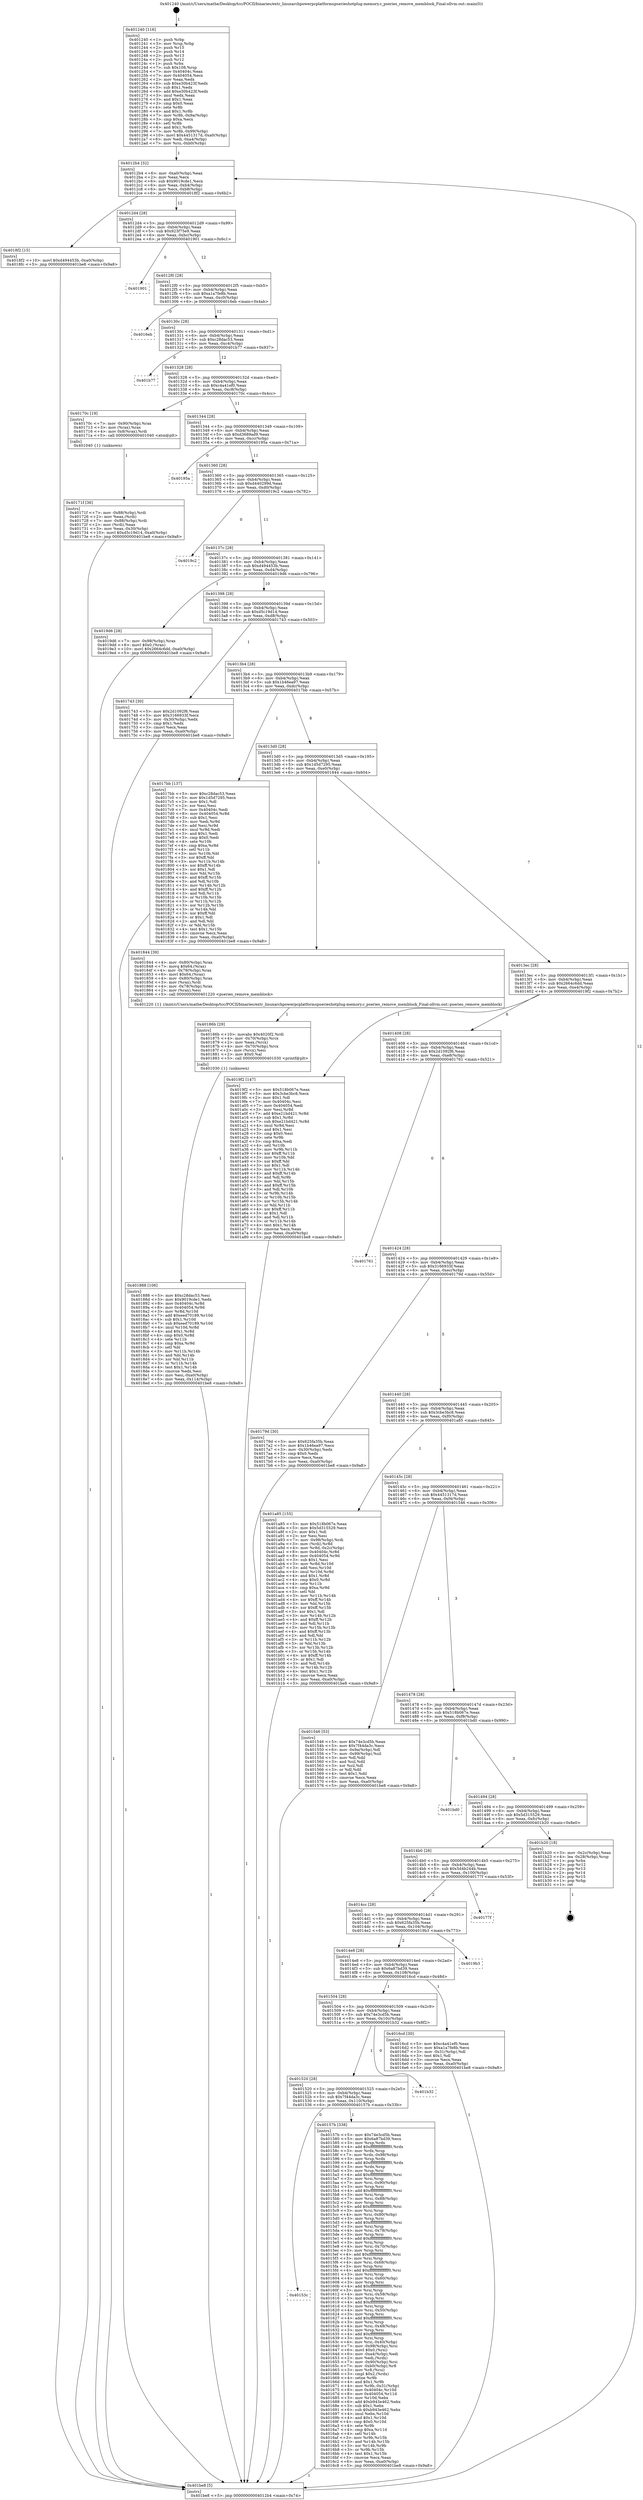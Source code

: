 digraph "0x401240" {
  label = "0x401240 (/mnt/c/Users/mathe/Desktop/tcc/POCII/binaries/extr_linuxarchpowerpcplatformspserieshotplug-memory.c_pseries_remove_memblock_Final-ollvm.out::main(0))"
  labelloc = "t"
  node[shape=record]

  Entry [label="",width=0.3,height=0.3,shape=circle,fillcolor=black,style=filled]
  "0x4012b4" [label="{
     0x4012b4 [32]\l
     | [instrs]\l
     &nbsp;&nbsp;0x4012b4 \<+6\>: mov -0xa0(%rbp),%eax\l
     &nbsp;&nbsp;0x4012ba \<+2\>: mov %eax,%ecx\l
     &nbsp;&nbsp;0x4012bc \<+6\>: sub $0x9019cde1,%ecx\l
     &nbsp;&nbsp;0x4012c2 \<+6\>: mov %eax,-0xb4(%rbp)\l
     &nbsp;&nbsp;0x4012c8 \<+6\>: mov %ecx,-0xb8(%rbp)\l
     &nbsp;&nbsp;0x4012ce \<+6\>: je 00000000004018f2 \<main+0x6b2\>\l
  }"]
  "0x4018f2" [label="{
     0x4018f2 [15]\l
     | [instrs]\l
     &nbsp;&nbsp;0x4018f2 \<+10\>: movl $0xd494453b,-0xa0(%rbp)\l
     &nbsp;&nbsp;0x4018fc \<+5\>: jmp 0000000000401be8 \<main+0x9a8\>\l
  }"]
  "0x4012d4" [label="{
     0x4012d4 [28]\l
     | [instrs]\l
     &nbsp;&nbsp;0x4012d4 \<+5\>: jmp 00000000004012d9 \<main+0x99\>\l
     &nbsp;&nbsp;0x4012d9 \<+6\>: mov -0xb4(%rbp),%eax\l
     &nbsp;&nbsp;0x4012df \<+5\>: sub $0x923f75e9,%eax\l
     &nbsp;&nbsp;0x4012e4 \<+6\>: mov %eax,-0xbc(%rbp)\l
     &nbsp;&nbsp;0x4012ea \<+6\>: je 0000000000401901 \<main+0x6c1\>\l
  }"]
  Exit [label="",width=0.3,height=0.3,shape=circle,fillcolor=black,style=filled,peripheries=2]
  "0x401901" [label="{
     0x401901\l
  }", style=dashed]
  "0x4012f0" [label="{
     0x4012f0 [28]\l
     | [instrs]\l
     &nbsp;&nbsp;0x4012f0 \<+5\>: jmp 00000000004012f5 \<main+0xb5\>\l
     &nbsp;&nbsp;0x4012f5 \<+6\>: mov -0xb4(%rbp),%eax\l
     &nbsp;&nbsp;0x4012fb \<+5\>: sub $0xa1a7fe8b,%eax\l
     &nbsp;&nbsp;0x401300 \<+6\>: mov %eax,-0xc0(%rbp)\l
     &nbsp;&nbsp;0x401306 \<+6\>: je 00000000004016eb \<main+0x4ab\>\l
  }"]
  "0x401888" [label="{
     0x401888 [106]\l
     | [instrs]\l
     &nbsp;&nbsp;0x401888 \<+5\>: mov $0xc28dac53,%esi\l
     &nbsp;&nbsp;0x40188d \<+5\>: mov $0x9019cde1,%edx\l
     &nbsp;&nbsp;0x401892 \<+8\>: mov 0x40404c,%r8d\l
     &nbsp;&nbsp;0x40189a \<+8\>: mov 0x404054,%r9d\l
     &nbsp;&nbsp;0x4018a2 \<+3\>: mov %r8d,%r10d\l
     &nbsp;&nbsp;0x4018a5 \<+7\>: add $0xeed70189,%r10d\l
     &nbsp;&nbsp;0x4018ac \<+4\>: sub $0x1,%r10d\l
     &nbsp;&nbsp;0x4018b0 \<+7\>: sub $0xeed70189,%r10d\l
     &nbsp;&nbsp;0x4018b7 \<+4\>: imul %r10d,%r8d\l
     &nbsp;&nbsp;0x4018bb \<+4\>: and $0x1,%r8d\l
     &nbsp;&nbsp;0x4018bf \<+4\>: cmp $0x0,%r8d\l
     &nbsp;&nbsp;0x4018c3 \<+4\>: sete %r11b\l
     &nbsp;&nbsp;0x4018c7 \<+4\>: cmp $0xa,%r9d\l
     &nbsp;&nbsp;0x4018cb \<+3\>: setl %bl\l
     &nbsp;&nbsp;0x4018ce \<+3\>: mov %r11b,%r14b\l
     &nbsp;&nbsp;0x4018d1 \<+3\>: and %bl,%r14b\l
     &nbsp;&nbsp;0x4018d4 \<+3\>: xor %bl,%r11b\l
     &nbsp;&nbsp;0x4018d7 \<+3\>: or %r11b,%r14b\l
     &nbsp;&nbsp;0x4018da \<+4\>: test $0x1,%r14b\l
     &nbsp;&nbsp;0x4018de \<+3\>: cmovne %edx,%esi\l
     &nbsp;&nbsp;0x4018e1 \<+6\>: mov %esi,-0xa0(%rbp)\l
     &nbsp;&nbsp;0x4018e7 \<+6\>: mov %eax,-0x114(%rbp)\l
     &nbsp;&nbsp;0x4018ed \<+5\>: jmp 0000000000401be8 \<main+0x9a8\>\l
  }"]
  "0x4016eb" [label="{
     0x4016eb\l
  }", style=dashed]
  "0x40130c" [label="{
     0x40130c [28]\l
     | [instrs]\l
     &nbsp;&nbsp;0x40130c \<+5\>: jmp 0000000000401311 \<main+0xd1\>\l
     &nbsp;&nbsp;0x401311 \<+6\>: mov -0xb4(%rbp),%eax\l
     &nbsp;&nbsp;0x401317 \<+5\>: sub $0xc28dac53,%eax\l
     &nbsp;&nbsp;0x40131c \<+6\>: mov %eax,-0xc4(%rbp)\l
     &nbsp;&nbsp;0x401322 \<+6\>: je 0000000000401b77 \<main+0x937\>\l
  }"]
  "0x40186b" [label="{
     0x40186b [29]\l
     | [instrs]\l
     &nbsp;&nbsp;0x40186b \<+10\>: movabs $0x4020f2,%rdi\l
     &nbsp;&nbsp;0x401875 \<+4\>: mov -0x70(%rbp),%rcx\l
     &nbsp;&nbsp;0x401879 \<+2\>: mov %eax,(%rcx)\l
     &nbsp;&nbsp;0x40187b \<+4\>: mov -0x70(%rbp),%rcx\l
     &nbsp;&nbsp;0x40187f \<+2\>: mov (%rcx),%esi\l
     &nbsp;&nbsp;0x401881 \<+2\>: mov $0x0,%al\l
     &nbsp;&nbsp;0x401883 \<+5\>: call 0000000000401030 \<printf@plt\>\l
     | [calls]\l
     &nbsp;&nbsp;0x401030 \{1\} (unknown)\l
  }"]
  "0x401b77" [label="{
     0x401b77\l
  }", style=dashed]
  "0x401328" [label="{
     0x401328 [28]\l
     | [instrs]\l
     &nbsp;&nbsp;0x401328 \<+5\>: jmp 000000000040132d \<main+0xed\>\l
     &nbsp;&nbsp;0x40132d \<+6\>: mov -0xb4(%rbp),%eax\l
     &nbsp;&nbsp;0x401333 \<+5\>: sub $0xc4a41ef0,%eax\l
     &nbsp;&nbsp;0x401338 \<+6\>: mov %eax,-0xc8(%rbp)\l
     &nbsp;&nbsp;0x40133e \<+6\>: je 000000000040170c \<main+0x4cc\>\l
  }"]
  "0x40171f" [label="{
     0x40171f [36]\l
     | [instrs]\l
     &nbsp;&nbsp;0x40171f \<+7\>: mov -0x88(%rbp),%rdi\l
     &nbsp;&nbsp;0x401726 \<+2\>: mov %eax,(%rdi)\l
     &nbsp;&nbsp;0x401728 \<+7\>: mov -0x88(%rbp),%rdi\l
     &nbsp;&nbsp;0x40172f \<+2\>: mov (%rdi),%eax\l
     &nbsp;&nbsp;0x401731 \<+3\>: mov %eax,-0x30(%rbp)\l
     &nbsp;&nbsp;0x401734 \<+10\>: movl $0xd5c19d14,-0xa0(%rbp)\l
     &nbsp;&nbsp;0x40173e \<+5\>: jmp 0000000000401be8 \<main+0x9a8\>\l
  }"]
  "0x40170c" [label="{
     0x40170c [19]\l
     | [instrs]\l
     &nbsp;&nbsp;0x40170c \<+7\>: mov -0x90(%rbp),%rax\l
     &nbsp;&nbsp;0x401713 \<+3\>: mov (%rax),%rax\l
     &nbsp;&nbsp;0x401716 \<+4\>: mov 0x8(%rax),%rdi\l
     &nbsp;&nbsp;0x40171a \<+5\>: call 0000000000401040 \<atoi@plt\>\l
     | [calls]\l
     &nbsp;&nbsp;0x401040 \{1\} (unknown)\l
  }"]
  "0x401344" [label="{
     0x401344 [28]\l
     | [instrs]\l
     &nbsp;&nbsp;0x401344 \<+5\>: jmp 0000000000401349 \<main+0x109\>\l
     &nbsp;&nbsp;0x401349 \<+6\>: mov -0xb4(%rbp),%eax\l
     &nbsp;&nbsp;0x40134f \<+5\>: sub $0xd3689ad9,%eax\l
     &nbsp;&nbsp;0x401354 \<+6\>: mov %eax,-0xcc(%rbp)\l
     &nbsp;&nbsp;0x40135a \<+6\>: je 000000000040195a \<main+0x71a\>\l
  }"]
  "0x40153c" [label="{
     0x40153c\l
  }", style=dashed]
  "0x40195a" [label="{
     0x40195a\l
  }", style=dashed]
  "0x401360" [label="{
     0x401360 [28]\l
     | [instrs]\l
     &nbsp;&nbsp;0x401360 \<+5\>: jmp 0000000000401365 \<main+0x125\>\l
     &nbsp;&nbsp;0x401365 \<+6\>: mov -0xb4(%rbp),%eax\l
     &nbsp;&nbsp;0x40136b \<+5\>: sub $0xd440299d,%eax\l
     &nbsp;&nbsp;0x401370 \<+6\>: mov %eax,-0xd0(%rbp)\l
     &nbsp;&nbsp;0x401376 \<+6\>: je 00000000004019c2 \<main+0x782\>\l
  }"]
  "0x40157b" [label="{
     0x40157b [338]\l
     | [instrs]\l
     &nbsp;&nbsp;0x40157b \<+5\>: mov $0x74e3cd5b,%eax\l
     &nbsp;&nbsp;0x401580 \<+5\>: mov $0x6a87bd39,%ecx\l
     &nbsp;&nbsp;0x401585 \<+3\>: mov %rsp,%rdx\l
     &nbsp;&nbsp;0x401588 \<+4\>: add $0xfffffffffffffff0,%rdx\l
     &nbsp;&nbsp;0x40158c \<+3\>: mov %rdx,%rsp\l
     &nbsp;&nbsp;0x40158f \<+7\>: mov %rdx,-0x98(%rbp)\l
     &nbsp;&nbsp;0x401596 \<+3\>: mov %rsp,%rdx\l
     &nbsp;&nbsp;0x401599 \<+4\>: add $0xfffffffffffffff0,%rdx\l
     &nbsp;&nbsp;0x40159d \<+3\>: mov %rdx,%rsp\l
     &nbsp;&nbsp;0x4015a0 \<+3\>: mov %rsp,%rsi\l
     &nbsp;&nbsp;0x4015a3 \<+4\>: add $0xfffffffffffffff0,%rsi\l
     &nbsp;&nbsp;0x4015a7 \<+3\>: mov %rsi,%rsp\l
     &nbsp;&nbsp;0x4015aa \<+7\>: mov %rsi,-0x90(%rbp)\l
     &nbsp;&nbsp;0x4015b1 \<+3\>: mov %rsp,%rsi\l
     &nbsp;&nbsp;0x4015b4 \<+4\>: add $0xfffffffffffffff0,%rsi\l
     &nbsp;&nbsp;0x4015b8 \<+3\>: mov %rsi,%rsp\l
     &nbsp;&nbsp;0x4015bb \<+7\>: mov %rsi,-0x88(%rbp)\l
     &nbsp;&nbsp;0x4015c2 \<+3\>: mov %rsp,%rsi\l
     &nbsp;&nbsp;0x4015c5 \<+4\>: add $0xfffffffffffffff0,%rsi\l
     &nbsp;&nbsp;0x4015c9 \<+3\>: mov %rsi,%rsp\l
     &nbsp;&nbsp;0x4015cc \<+4\>: mov %rsi,-0x80(%rbp)\l
     &nbsp;&nbsp;0x4015d0 \<+3\>: mov %rsp,%rsi\l
     &nbsp;&nbsp;0x4015d3 \<+4\>: add $0xfffffffffffffff0,%rsi\l
     &nbsp;&nbsp;0x4015d7 \<+3\>: mov %rsi,%rsp\l
     &nbsp;&nbsp;0x4015da \<+4\>: mov %rsi,-0x78(%rbp)\l
     &nbsp;&nbsp;0x4015de \<+3\>: mov %rsp,%rsi\l
     &nbsp;&nbsp;0x4015e1 \<+4\>: add $0xfffffffffffffff0,%rsi\l
     &nbsp;&nbsp;0x4015e5 \<+3\>: mov %rsi,%rsp\l
     &nbsp;&nbsp;0x4015e8 \<+4\>: mov %rsi,-0x70(%rbp)\l
     &nbsp;&nbsp;0x4015ec \<+3\>: mov %rsp,%rsi\l
     &nbsp;&nbsp;0x4015ef \<+4\>: add $0xfffffffffffffff0,%rsi\l
     &nbsp;&nbsp;0x4015f3 \<+3\>: mov %rsi,%rsp\l
     &nbsp;&nbsp;0x4015f6 \<+4\>: mov %rsi,-0x68(%rbp)\l
     &nbsp;&nbsp;0x4015fa \<+3\>: mov %rsp,%rsi\l
     &nbsp;&nbsp;0x4015fd \<+4\>: add $0xfffffffffffffff0,%rsi\l
     &nbsp;&nbsp;0x401601 \<+3\>: mov %rsi,%rsp\l
     &nbsp;&nbsp;0x401604 \<+4\>: mov %rsi,-0x60(%rbp)\l
     &nbsp;&nbsp;0x401608 \<+3\>: mov %rsp,%rsi\l
     &nbsp;&nbsp;0x40160b \<+4\>: add $0xfffffffffffffff0,%rsi\l
     &nbsp;&nbsp;0x40160f \<+3\>: mov %rsi,%rsp\l
     &nbsp;&nbsp;0x401612 \<+4\>: mov %rsi,-0x58(%rbp)\l
     &nbsp;&nbsp;0x401616 \<+3\>: mov %rsp,%rsi\l
     &nbsp;&nbsp;0x401619 \<+4\>: add $0xfffffffffffffff0,%rsi\l
     &nbsp;&nbsp;0x40161d \<+3\>: mov %rsi,%rsp\l
     &nbsp;&nbsp;0x401620 \<+4\>: mov %rsi,-0x50(%rbp)\l
     &nbsp;&nbsp;0x401624 \<+3\>: mov %rsp,%rsi\l
     &nbsp;&nbsp;0x401627 \<+4\>: add $0xfffffffffffffff0,%rsi\l
     &nbsp;&nbsp;0x40162b \<+3\>: mov %rsi,%rsp\l
     &nbsp;&nbsp;0x40162e \<+4\>: mov %rsi,-0x48(%rbp)\l
     &nbsp;&nbsp;0x401632 \<+3\>: mov %rsp,%rsi\l
     &nbsp;&nbsp;0x401635 \<+4\>: add $0xfffffffffffffff0,%rsi\l
     &nbsp;&nbsp;0x401639 \<+3\>: mov %rsi,%rsp\l
     &nbsp;&nbsp;0x40163c \<+4\>: mov %rsi,-0x40(%rbp)\l
     &nbsp;&nbsp;0x401640 \<+7\>: mov -0x98(%rbp),%rsi\l
     &nbsp;&nbsp;0x401647 \<+6\>: movl $0x0,(%rsi)\l
     &nbsp;&nbsp;0x40164d \<+6\>: mov -0xa4(%rbp),%edi\l
     &nbsp;&nbsp;0x401653 \<+2\>: mov %edi,(%rdx)\l
     &nbsp;&nbsp;0x401655 \<+7\>: mov -0x90(%rbp),%rsi\l
     &nbsp;&nbsp;0x40165c \<+7\>: mov -0xb0(%rbp),%r8\l
     &nbsp;&nbsp;0x401663 \<+3\>: mov %r8,(%rsi)\l
     &nbsp;&nbsp;0x401666 \<+3\>: cmpl $0x2,(%rdx)\l
     &nbsp;&nbsp;0x401669 \<+4\>: setne %r9b\l
     &nbsp;&nbsp;0x40166d \<+4\>: and $0x1,%r9b\l
     &nbsp;&nbsp;0x401671 \<+4\>: mov %r9b,-0x31(%rbp)\l
     &nbsp;&nbsp;0x401675 \<+8\>: mov 0x40404c,%r10d\l
     &nbsp;&nbsp;0x40167d \<+8\>: mov 0x404054,%r11d\l
     &nbsp;&nbsp;0x401685 \<+3\>: mov %r10d,%ebx\l
     &nbsp;&nbsp;0x401688 \<+6\>: add $0xb943e462,%ebx\l
     &nbsp;&nbsp;0x40168e \<+3\>: sub $0x1,%ebx\l
     &nbsp;&nbsp;0x401691 \<+6\>: sub $0xb943e462,%ebx\l
     &nbsp;&nbsp;0x401697 \<+4\>: imul %ebx,%r10d\l
     &nbsp;&nbsp;0x40169b \<+4\>: and $0x1,%r10d\l
     &nbsp;&nbsp;0x40169f \<+4\>: cmp $0x0,%r10d\l
     &nbsp;&nbsp;0x4016a3 \<+4\>: sete %r9b\l
     &nbsp;&nbsp;0x4016a7 \<+4\>: cmp $0xa,%r11d\l
     &nbsp;&nbsp;0x4016ab \<+4\>: setl %r14b\l
     &nbsp;&nbsp;0x4016af \<+3\>: mov %r9b,%r15b\l
     &nbsp;&nbsp;0x4016b2 \<+3\>: and %r14b,%r15b\l
     &nbsp;&nbsp;0x4016b5 \<+3\>: xor %r14b,%r9b\l
     &nbsp;&nbsp;0x4016b8 \<+3\>: or %r9b,%r15b\l
     &nbsp;&nbsp;0x4016bb \<+4\>: test $0x1,%r15b\l
     &nbsp;&nbsp;0x4016bf \<+3\>: cmovne %ecx,%eax\l
     &nbsp;&nbsp;0x4016c2 \<+6\>: mov %eax,-0xa0(%rbp)\l
     &nbsp;&nbsp;0x4016c8 \<+5\>: jmp 0000000000401be8 \<main+0x9a8\>\l
  }"]
  "0x4019c2" [label="{
     0x4019c2\l
  }", style=dashed]
  "0x40137c" [label="{
     0x40137c [28]\l
     | [instrs]\l
     &nbsp;&nbsp;0x40137c \<+5\>: jmp 0000000000401381 \<main+0x141\>\l
     &nbsp;&nbsp;0x401381 \<+6\>: mov -0xb4(%rbp),%eax\l
     &nbsp;&nbsp;0x401387 \<+5\>: sub $0xd494453b,%eax\l
     &nbsp;&nbsp;0x40138c \<+6\>: mov %eax,-0xd4(%rbp)\l
     &nbsp;&nbsp;0x401392 \<+6\>: je 00000000004019d6 \<main+0x796\>\l
  }"]
  "0x401520" [label="{
     0x401520 [28]\l
     | [instrs]\l
     &nbsp;&nbsp;0x401520 \<+5\>: jmp 0000000000401525 \<main+0x2e5\>\l
     &nbsp;&nbsp;0x401525 \<+6\>: mov -0xb4(%rbp),%eax\l
     &nbsp;&nbsp;0x40152b \<+5\>: sub $0x7f44da3c,%eax\l
     &nbsp;&nbsp;0x401530 \<+6\>: mov %eax,-0x110(%rbp)\l
     &nbsp;&nbsp;0x401536 \<+6\>: je 000000000040157b \<main+0x33b\>\l
  }"]
  "0x4019d6" [label="{
     0x4019d6 [28]\l
     | [instrs]\l
     &nbsp;&nbsp;0x4019d6 \<+7\>: mov -0x98(%rbp),%rax\l
     &nbsp;&nbsp;0x4019dd \<+6\>: movl $0x0,(%rax)\l
     &nbsp;&nbsp;0x4019e3 \<+10\>: movl $0x2664c6dd,-0xa0(%rbp)\l
     &nbsp;&nbsp;0x4019ed \<+5\>: jmp 0000000000401be8 \<main+0x9a8\>\l
  }"]
  "0x401398" [label="{
     0x401398 [28]\l
     | [instrs]\l
     &nbsp;&nbsp;0x401398 \<+5\>: jmp 000000000040139d \<main+0x15d\>\l
     &nbsp;&nbsp;0x40139d \<+6\>: mov -0xb4(%rbp),%eax\l
     &nbsp;&nbsp;0x4013a3 \<+5\>: sub $0xd5c19d14,%eax\l
     &nbsp;&nbsp;0x4013a8 \<+6\>: mov %eax,-0xd8(%rbp)\l
     &nbsp;&nbsp;0x4013ae \<+6\>: je 0000000000401743 \<main+0x503\>\l
  }"]
  "0x401b32" [label="{
     0x401b32\l
  }", style=dashed]
  "0x401743" [label="{
     0x401743 [30]\l
     | [instrs]\l
     &nbsp;&nbsp;0x401743 \<+5\>: mov $0x2d1092f6,%eax\l
     &nbsp;&nbsp;0x401748 \<+5\>: mov $0x3166933f,%ecx\l
     &nbsp;&nbsp;0x40174d \<+3\>: mov -0x30(%rbp),%edx\l
     &nbsp;&nbsp;0x401750 \<+3\>: cmp $0x1,%edx\l
     &nbsp;&nbsp;0x401753 \<+3\>: cmovl %ecx,%eax\l
     &nbsp;&nbsp;0x401756 \<+6\>: mov %eax,-0xa0(%rbp)\l
     &nbsp;&nbsp;0x40175c \<+5\>: jmp 0000000000401be8 \<main+0x9a8\>\l
  }"]
  "0x4013b4" [label="{
     0x4013b4 [28]\l
     | [instrs]\l
     &nbsp;&nbsp;0x4013b4 \<+5\>: jmp 00000000004013b9 \<main+0x179\>\l
     &nbsp;&nbsp;0x4013b9 \<+6\>: mov -0xb4(%rbp),%eax\l
     &nbsp;&nbsp;0x4013bf \<+5\>: sub $0x1b46ea97,%eax\l
     &nbsp;&nbsp;0x4013c4 \<+6\>: mov %eax,-0xdc(%rbp)\l
     &nbsp;&nbsp;0x4013ca \<+6\>: je 00000000004017bb \<main+0x57b\>\l
  }"]
  "0x401504" [label="{
     0x401504 [28]\l
     | [instrs]\l
     &nbsp;&nbsp;0x401504 \<+5\>: jmp 0000000000401509 \<main+0x2c9\>\l
     &nbsp;&nbsp;0x401509 \<+6\>: mov -0xb4(%rbp),%eax\l
     &nbsp;&nbsp;0x40150f \<+5\>: sub $0x74e3cd5b,%eax\l
     &nbsp;&nbsp;0x401514 \<+6\>: mov %eax,-0x10c(%rbp)\l
     &nbsp;&nbsp;0x40151a \<+6\>: je 0000000000401b32 \<main+0x8f2\>\l
  }"]
  "0x4017bb" [label="{
     0x4017bb [137]\l
     | [instrs]\l
     &nbsp;&nbsp;0x4017bb \<+5\>: mov $0xc28dac53,%eax\l
     &nbsp;&nbsp;0x4017c0 \<+5\>: mov $0x1d5d7295,%ecx\l
     &nbsp;&nbsp;0x4017c5 \<+2\>: mov $0x1,%dl\l
     &nbsp;&nbsp;0x4017c7 \<+2\>: xor %esi,%esi\l
     &nbsp;&nbsp;0x4017c9 \<+7\>: mov 0x40404c,%edi\l
     &nbsp;&nbsp;0x4017d0 \<+8\>: mov 0x404054,%r8d\l
     &nbsp;&nbsp;0x4017d8 \<+3\>: sub $0x1,%esi\l
     &nbsp;&nbsp;0x4017db \<+3\>: mov %edi,%r9d\l
     &nbsp;&nbsp;0x4017de \<+3\>: add %esi,%r9d\l
     &nbsp;&nbsp;0x4017e1 \<+4\>: imul %r9d,%edi\l
     &nbsp;&nbsp;0x4017e5 \<+3\>: and $0x1,%edi\l
     &nbsp;&nbsp;0x4017e8 \<+3\>: cmp $0x0,%edi\l
     &nbsp;&nbsp;0x4017eb \<+4\>: sete %r10b\l
     &nbsp;&nbsp;0x4017ef \<+4\>: cmp $0xa,%r8d\l
     &nbsp;&nbsp;0x4017f3 \<+4\>: setl %r11b\l
     &nbsp;&nbsp;0x4017f7 \<+3\>: mov %r10b,%bl\l
     &nbsp;&nbsp;0x4017fa \<+3\>: xor $0xff,%bl\l
     &nbsp;&nbsp;0x4017fd \<+3\>: mov %r11b,%r14b\l
     &nbsp;&nbsp;0x401800 \<+4\>: xor $0xff,%r14b\l
     &nbsp;&nbsp;0x401804 \<+3\>: xor $0x1,%dl\l
     &nbsp;&nbsp;0x401807 \<+3\>: mov %bl,%r15b\l
     &nbsp;&nbsp;0x40180a \<+4\>: and $0xff,%r15b\l
     &nbsp;&nbsp;0x40180e \<+3\>: and %dl,%r10b\l
     &nbsp;&nbsp;0x401811 \<+3\>: mov %r14b,%r12b\l
     &nbsp;&nbsp;0x401814 \<+4\>: and $0xff,%r12b\l
     &nbsp;&nbsp;0x401818 \<+3\>: and %dl,%r11b\l
     &nbsp;&nbsp;0x40181b \<+3\>: or %r10b,%r15b\l
     &nbsp;&nbsp;0x40181e \<+3\>: or %r11b,%r12b\l
     &nbsp;&nbsp;0x401821 \<+3\>: xor %r12b,%r15b\l
     &nbsp;&nbsp;0x401824 \<+3\>: or %r14b,%bl\l
     &nbsp;&nbsp;0x401827 \<+3\>: xor $0xff,%bl\l
     &nbsp;&nbsp;0x40182a \<+3\>: or $0x1,%dl\l
     &nbsp;&nbsp;0x40182d \<+2\>: and %dl,%bl\l
     &nbsp;&nbsp;0x40182f \<+3\>: or %bl,%r15b\l
     &nbsp;&nbsp;0x401832 \<+4\>: test $0x1,%r15b\l
     &nbsp;&nbsp;0x401836 \<+3\>: cmovne %ecx,%eax\l
     &nbsp;&nbsp;0x401839 \<+6\>: mov %eax,-0xa0(%rbp)\l
     &nbsp;&nbsp;0x40183f \<+5\>: jmp 0000000000401be8 \<main+0x9a8\>\l
  }"]
  "0x4013d0" [label="{
     0x4013d0 [28]\l
     | [instrs]\l
     &nbsp;&nbsp;0x4013d0 \<+5\>: jmp 00000000004013d5 \<main+0x195\>\l
     &nbsp;&nbsp;0x4013d5 \<+6\>: mov -0xb4(%rbp),%eax\l
     &nbsp;&nbsp;0x4013db \<+5\>: sub $0x1d5d7295,%eax\l
     &nbsp;&nbsp;0x4013e0 \<+6\>: mov %eax,-0xe0(%rbp)\l
     &nbsp;&nbsp;0x4013e6 \<+6\>: je 0000000000401844 \<main+0x604\>\l
  }"]
  "0x4016cd" [label="{
     0x4016cd [30]\l
     | [instrs]\l
     &nbsp;&nbsp;0x4016cd \<+5\>: mov $0xc4a41ef0,%eax\l
     &nbsp;&nbsp;0x4016d2 \<+5\>: mov $0xa1a7fe8b,%ecx\l
     &nbsp;&nbsp;0x4016d7 \<+3\>: mov -0x31(%rbp),%dl\l
     &nbsp;&nbsp;0x4016da \<+3\>: test $0x1,%dl\l
     &nbsp;&nbsp;0x4016dd \<+3\>: cmovne %ecx,%eax\l
     &nbsp;&nbsp;0x4016e0 \<+6\>: mov %eax,-0xa0(%rbp)\l
     &nbsp;&nbsp;0x4016e6 \<+5\>: jmp 0000000000401be8 \<main+0x9a8\>\l
  }"]
  "0x401844" [label="{
     0x401844 [39]\l
     | [instrs]\l
     &nbsp;&nbsp;0x401844 \<+4\>: mov -0x80(%rbp),%rax\l
     &nbsp;&nbsp;0x401848 \<+7\>: movq $0x64,(%rax)\l
     &nbsp;&nbsp;0x40184f \<+4\>: mov -0x78(%rbp),%rax\l
     &nbsp;&nbsp;0x401853 \<+6\>: movl $0x64,(%rax)\l
     &nbsp;&nbsp;0x401859 \<+4\>: mov -0x80(%rbp),%rax\l
     &nbsp;&nbsp;0x40185d \<+3\>: mov (%rax),%rdi\l
     &nbsp;&nbsp;0x401860 \<+4\>: mov -0x78(%rbp),%rax\l
     &nbsp;&nbsp;0x401864 \<+2\>: mov (%rax),%esi\l
     &nbsp;&nbsp;0x401866 \<+5\>: call 0000000000401220 \<pseries_remove_memblock\>\l
     | [calls]\l
     &nbsp;&nbsp;0x401220 \{1\} (/mnt/c/Users/mathe/Desktop/tcc/POCII/binaries/extr_linuxarchpowerpcplatformspserieshotplug-memory.c_pseries_remove_memblock_Final-ollvm.out::pseries_remove_memblock)\l
  }"]
  "0x4013ec" [label="{
     0x4013ec [28]\l
     | [instrs]\l
     &nbsp;&nbsp;0x4013ec \<+5\>: jmp 00000000004013f1 \<main+0x1b1\>\l
     &nbsp;&nbsp;0x4013f1 \<+6\>: mov -0xb4(%rbp),%eax\l
     &nbsp;&nbsp;0x4013f7 \<+5\>: sub $0x2664c6dd,%eax\l
     &nbsp;&nbsp;0x4013fc \<+6\>: mov %eax,-0xe4(%rbp)\l
     &nbsp;&nbsp;0x401402 \<+6\>: je 00000000004019f2 \<main+0x7b2\>\l
  }"]
  "0x4014e8" [label="{
     0x4014e8 [28]\l
     | [instrs]\l
     &nbsp;&nbsp;0x4014e8 \<+5\>: jmp 00000000004014ed \<main+0x2ad\>\l
     &nbsp;&nbsp;0x4014ed \<+6\>: mov -0xb4(%rbp),%eax\l
     &nbsp;&nbsp;0x4014f3 \<+5\>: sub $0x6a87bd39,%eax\l
     &nbsp;&nbsp;0x4014f8 \<+6\>: mov %eax,-0x108(%rbp)\l
     &nbsp;&nbsp;0x4014fe \<+6\>: je 00000000004016cd \<main+0x48d\>\l
  }"]
  "0x4019f2" [label="{
     0x4019f2 [147]\l
     | [instrs]\l
     &nbsp;&nbsp;0x4019f2 \<+5\>: mov $0x518b067e,%eax\l
     &nbsp;&nbsp;0x4019f7 \<+5\>: mov $0x3cbe3bc8,%ecx\l
     &nbsp;&nbsp;0x4019fc \<+2\>: mov $0x1,%dl\l
     &nbsp;&nbsp;0x4019fe \<+7\>: mov 0x40404c,%esi\l
     &nbsp;&nbsp;0x401a05 \<+7\>: mov 0x404054,%edi\l
     &nbsp;&nbsp;0x401a0c \<+3\>: mov %esi,%r8d\l
     &nbsp;&nbsp;0x401a0f \<+7\>: add $0xe21bd421,%r8d\l
     &nbsp;&nbsp;0x401a16 \<+4\>: sub $0x1,%r8d\l
     &nbsp;&nbsp;0x401a1a \<+7\>: sub $0xe21bd421,%r8d\l
     &nbsp;&nbsp;0x401a21 \<+4\>: imul %r8d,%esi\l
     &nbsp;&nbsp;0x401a25 \<+3\>: and $0x1,%esi\l
     &nbsp;&nbsp;0x401a28 \<+3\>: cmp $0x0,%esi\l
     &nbsp;&nbsp;0x401a2b \<+4\>: sete %r9b\l
     &nbsp;&nbsp;0x401a2f \<+3\>: cmp $0xa,%edi\l
     &nbsp;&nbsp;0x401a32 \<+4\>: setl %r10b\l
     &nbsp;&nbsp;0x401a36 \<+3\>: mov %r9b,%r11b\l
     &nbsp;&nbsp;0x401a39 \<+4\>: xor $0xff,%r11b\l
     &nbsp;&nbsp;0x401a3d \<+3\>: mov %r10b,%bl\l
     &nbsp;&nbsp;0x401a40 \<+3\>: xor $0xff,%bl\l
     &nbsp;&nbsp;0x401a43 \<+3\>: xor $0x1,%dl\l
     &nbsp;&nbsp;0x401a46 \<+3\>: mov %r11b,%r14b\l
     &nbsp;&nbsp;0x401a49 \<+4\>: and $0xff,%r14b\l
     &nbsp;&nbsp;0x401a4d \<+3\>: and %dl,%r9b\l
     &nbsp;&nbsp;0x401a50 \<+3\>: mov %bl,%r15b\l
     &nbsp;&nbsp;0x401a53 \<+4\>: and $0xff,%r15b\l
     &nbsp;&nbsp;0x401a57 \<+3\>: and %dl,%r10b\l
     &nbsp;&nbsp;0x401a5a \<+3\>: or %r9b,%r14b\l
     &nbsp;&nbsp;0x401a5d \<+3\>: or %r10b,%r15b\l
     &nbsp;&nbsp;0x401a60 \<+3\>: xor %r15b,%r14b\l
     &nbsp;&nbsp;0x401a63 \<+3\>: or %bl,%r11b\l
     &nbsp;&nbsp;0x401a66 \<+4\>: xor $0xff,%r11b\l
     &nbsp;&nbsp;0x401a6a \<+3\>: or $0x1,%dl\l
     &nbsp;&nbsp;0x401a6d \<+3\>: and %dl,%r11b\l
     &nbsp;&nbsp;0x401a70 \<+3\>: or %r11b,%r14b\l
     &nbsp;&nbsp;0x401a73 \<+4\>: test $0x1,%r14b\l
     &nbsp;&nbsp;0x401a77 \<+3\>: cmovne %ecx,%eax\l
     &nbsp;&nbsp;0x401a7a \<+6\>: mov %eax,-0xa0(%rbp)\l
     &nbsp;&nbsp;0x401a80 \<+5\>: jmp 0000000000401be8 \<main+0x9a8\>\l
  }"]
  "0x401408" [label="{
     0x401408 [28]\l
     | [instrs]\l
     &nbsp;&nbsp;0x401408 \<+5\>: jmp 000000000040140d \<main+0x1cd\>\l
     &nbsp;&nbsp;0x40140d \<+6\>: mov -0xb4(%rbp),%eax\l
     &nbsp;&nbsp;0x401413 \<+5\>: sub $0x2d1092f6,%eax\l
     &nbsp;&nbsp;0x401418 \<+6\>: mov %eax,-0xe8(%rbp)\l
     &nbsp;&nbsp;0x40141e \<+6\>: je 0000000000401761 \<main+0x521\>\l
  }"]
  "0x4019b3" [label="{
     0x4019b3\l
  }", style=dashed]
  "0x401761" [label="{
     0x401761\l
  }", style=dashed]
  "0x401424" [label="{
     0x401424 [28]\l
     | [instrs]\l
     &nbsp;&nbsp;0x401424 \<+5\>: jmp 0000000000401429 \<main+0x1e9\>\l
     &nbsp;&nbsp;0x401429 \<+6\>: mov -0xb4(%rbp),%eax\l
     &nbsp;&nbsp;0x40142f \<+5\>: sub $0x3166933f,%eax\l
     &nbsp;&nbsp;0x401434 \<+6\>: mov %eax,-0xec(%rbp)\l
     &nbsp;&nbsp;0x40143a \<+6\>: je 000000000040179d \<main+0x55d\>\l
  }"]
  "0x4014cc" [label="{
     0x4014cc [28]\l
     | [instrs]\l
     &nbsp;&nbsp;0x4014cc \<+5\>: jmp 00000000004014d1 \<main+0x291\>\l
     &nbsp;&nbsp;0x4014d1 \<+6\>: mov -0xb4(%rbp),%eax\l
     &nbsp;&nbsp;0x4014d7 \<+5\>: sub $0x625fa35b,%eax\l
     &nbsp;&nbsp;0x4014dc \<+6\>: mov %eax,-0x104(%rbp)\l
     &nbsp;&nbsp;0x4014e2 \<+6\>: je 00000000004019b3 \<main+0x773\>\l
  }"]
  "0x40179d" [label="{
     0x40179d [30]\l
     | [instrs]\l
     &nbsp;&nbsp;0x40179d \<+5\>: mov $0x625fa35b,%eax\l
     &nbsp;&nbsp;0x4017a2 \<+5\>: mov $0x1b46ea97,%ecx\l
     &nbsp;&nbsp;0x4017a7 \<+3\>: mov -0x30(%rbp),%edx\l
     &nbsp;&nbsp;0x4017aa \<+3\>: cmp $0x0,%edx\l
     &nbsp;&nbsp;0x4017ad \<+3\>: cmove %ecx,%eax\l
     &nbsp;&nbsp;0x4017b0 \<+6\>: mov %eax,-0xa0(%rbp)\l
     &nbsp;&nbsp;0x4017b6 \<+5\>: jmp 0000000000401be8 \<main+0x9a8\>\l
  }"]
  "0x401440" [label="{
     0x401440 [28]\l
     | [instrs]\l
     &nbsp;&nbsp;0x401440 \<+5\>: jmp 0000000000401445 \<main+0x205\>\l
     &nbsp;&nbsp;0x401445 \<+6\>: mov -0xb4(%rbp),%eax\l
     &nbsp;&nbsp;0x40144b \<+5\>: sub $0x3cbe3bc8,%eax\l
     &nbsp;&nbsp;0x401450 \<+6\>: mov %eax,-0xf0(%rbp)\l
     &nbsp;&nbsp;0x401456 \<+6\>: je 0000000000401a85 \<main+0x845\>\l
  }"]
  "0x40177f" [label="{
     0x40177f\l
  }", style=dashed]
  "0x401a85" [label="{
     0x401a85 [155]\l
     | [instrs]\l
     &nbsp;&nbsp;0x401a85 \<+5\>: mov $0x518b067e,%eax\l
     &nbsp;&nbsp;0x401a8a \<+5\>: mov $0x5d315529,%ecx\l
     &nbsp;&nbsp;0x401a8f \<+2\>: mov $0x1,%dl\l
     &nbsp;&nbsp;0x401a91 \<+2\>: xor %esi,%esi\l
     &nbsp;&nbsp;0x401a93 \<+7\>: mov -0x98(%rbp),%rdi\l
     &nbsp;&nbsp;0x401a9a \<+3\>: mov (%rdi),%r8d\l
     &nbsp;&nbsp;0x401a9d \<+4\>: mov %r8d,-0x2c(%rbp)\l
     &nbsp;&nbsp;0x401aa1 \<+8\>: mov 0x40404c,%r8d\l
     &nbsp;&nbsp;0x401aa9 \<+8\>: mov 0x404054,%r9d\l
     &nbsp;&nbsp;0x401ab1 \<+3\>: sub $0x1,%esi\l
     &nbsp;&nbsp;0x401ab4 \<+3\>: mov %r8d,%r10d\l
     &nbsp;&nbsp;0x401ab7 \<+3\>: add %esi,%r10d\l
     &nbsp;&nbsp;0x401aba \<+4\>: imul %r10d,%r8d\l
     &nbsp;&nbsp;0x401abe \<+4\>: and $0x1,%r8d\l
     &nbsp;&nbsp;0x401ac2 \<+4\>: cmp $0x0,%r8d\l
     &nbsp;&nbsp;0x401ac6 \<+4\>: sete %r11b\l
     &nbsp;&nbsp;0x401aca \<+4\>: cmp $0xa,%r9d\l
     &nbsp;&nbsp;0x401ace \<+3\>: setl %bl\l
     &nbsp;&nbsp;0x401ad1 \<+3\>: mov %r11b,%r14b\l
     &nbsp;&nbsp;0x401ad4 \<+4\>: xor $0xff,%r14b\l
     &nbsp;&nbsp;0x401ad8 \<+3\>: mov %bl,%r15b\l
     &nbsp;&nbsp;0x401adb \<+4\>: xor $0xff,%r15b\l
     &nbsp;&nbsp;0x401adf \<+3\>: xor $0x1,%dl\l
     &nbsp;&nbsp;0x401ae2 \<+3\>: mov %r14b,%r12b\l
     &nbsp;&nbsp;0x401ae5 \<+4\>: and $0xff,%r12b\l
     &nbsp;&nbsp;0x401ae9 \<+3\>: and %dl,%r11b\l
     &nbsp;&nbsp;0x401aec \<+3\>: mov %r15b,%r13b\l
     &nbsp;&nbsp;0x401aef \<+4\>: and $0xff,%r13b\l
     &nbsp;&nbsp;0x401af3 \<+2\>: and %dl,%bl\l
     &nbsp;&nbsp;0x401af5 \<+3\>: or %r11b,%r12b\l
     &nbsp;&nbsp;0x401af8 \<+3\>: or %bl,%r13b\l
     &nbsp;&nbsp;0x401afb \<+3\>: xor %r13b,%r12b\l
     &nbsp;&nbsp;0x401afe \<+3\>: or %r15b,%r14b\l
     &nbsp;&nbsp;0x401b01 \<+4\>: xor $0xff,%r14b\l
     &nbsp;&nbsp;0x401b05 \<+3\>: or $0x1,%dl\l
     &nbsp;&nbsp;0x401b08 \<+3\>: and %dl,%r14b\l
     &nbsp;&nbsp;0x401b0b \<+3\>: or %r14b,%r12b\l
     &nbsp;&nbsp;0x401b0e \<+4\>: test $0x1,%r12b\l
     &nbsp;&nbsp;0x401b12 \<+3\>: cmovne %ecx,%eax\l
     &nbsp;&nbsp;0x401b15 \<+6\>: mov %eax,-0xa0(%rbp)\l
     &nbsp;&nbsp;0x401b1b \<+5\>: jmp 0000000000401be8 \<main+0x9a8\>\l
  }"]
  "0x40145c" [label="{
     0x40145c [28]\l
     | [instrs]\l
     &nbsp;&nbsp;0x40145c \<+5\>: jmp 0000000000401461 \<main+0x221\>\l
     &nbsp;&nbsp;0x401461 \<+6\>: mov -0xb4(%rbp),%eax\l
     &nbsp;&nbsp;0x401467 \<+5\>: sub $0x4451317d,%eax\l
     &nbsp;&nbsp;0x40146c \<+6\>: mov %eax,-0xf4(%rbp)\l
     &nbsp;&nbsp;0x401472 \<+6\>: je 0000000000401546 \<main+0x306\>\l
  }"]
  "0x4014b0" [label="{
     0x4014b0 [28]\l
     | [instrs]\l
     &nbsp;&nbsp;0x4014b0 \<+5\>: jmp 00000000004014b5 \<main+0x275\>\l
     &nbsp;&nbsp;0x4014b5 \<+6\>: mov -0xb4(%rbp),%eax\l
     &nbsp;&nbsp;0x4014bb \<+5\>: sub $0x5d4b244b,%eax\l
     &nbsp;&nbsp;0x4014c0 \<+6\>: mov %eax,-0x100(%rbp)\l
     &nbsp;&nbsp;0x4014c6 \<+6\>: je 000000000040177f \<main+0x53f\>\l
  }"]
  "0x401546" [label="{
     0x401546 [53]\l
     | [instrs]\l
     &nbsp;&nbsp;0x401546 \<+5\>: mov $0x74e3cd5b,%eax\l
     &nbsp;&nbsp;0x40154b \<+5\>: mov $0x7f44da3c,%ecx\l
     &nbsp;&nbsp;0x401550 \<+6\>: mov -0x9a(%rbp),%dl\l
     &nbsp;&nbsp;0x401556 \<+7\>: mov -0x99(%rbp),%sil\l
     &nbsp;&nbsp;0x40155d \<+3\>: mov %dl,%dil\l
     &nbsp;&nbsp;0x401560 \<+3\>: and %sil,%dil\l
     &nbsp;&nbsp;0x401563 \<+3\>: xor %sil,%dl\l
     &nbsp;&nbsp;0x401566 \<+3\>: or %dl,%dil\l
     &nbsp;&nbsp;0x401569 \<+4\>: test $0x1,%dil\l
     &nbsp;&nbsp;0x40156d \<+3\>: cmovne %ecx,%eax\l
     &nbsp;&nbsp;0x401570 \<+6\>: mov %eax,-0xa0(%rbp)\l
     &nbsp;&nbsp;0x401576 \<+5\>: jmp 0000000000401be8 \<main+0x9a8\>\l
  }"]
  "0x401478" [label="{
     0x401478 [28]\l
     | [instrs]\l
     &nbsp;&nbsp;0x401478 \<+5\>: jmp 000000000040147d \<main+0x23d\>\l
     &nbsp;&nbsp;0x40147d \<+6\>: mov -0xb4(%rbp),%eax\l
     &nbsp;&nbsp;0x401483 \<+5\>: sub $0x518b067e,%eax\l
     &nbsp;&nbsp;0x401488 \<+6\>: mov %eax,-0xf8(%rbp)\l
     &nbsp;&nbsp;0x40148e \<+6\>: je 0000000000401bd0 \<main+0x990\>\l
  }"]
  "0x401be8" [label="{
     0x401be8 [5]\l
     | [instrs]\l
     &nbsp;&nbsp;0x401be8 \<+5\>: jmp 00000000004012b4 \<main+0x74\>\l
  }"]
  "0x401240" [label="{
     0x401240 [116]\l
     | [instrs]\l
     &nbsp;&nbsp;0x401240 \<+1\>: push %rbp\l
     &nbsp;&nbsp;0x401241 \<+3\>: mov %rsp,%rbp\l
     &nbsp;&nbsp;0x401244 \<+2\>: push %r15\l
     &nbsp;&nbsp;0x401246 \<+2\>: push %r14\l
     &nbsp;&nbsp;0x401248 \<+2\>: push %r13\l
     &nbsp;&nbsp;0x40124a \<+2\>: push %r12\l
     &nbsp;&nbsp;0x40124c \<+1\>: push %rbx\l
     &nbsp;&nbsp;0x40124d \<+7\>: sub $0x108,%rsp\l
     &nbsp;&nbsp;0x401254 \<+7\>: mov 0x40404c,%eax\l
     &nbsp;&nbsp;0x40125b \<+7\>: mov 0x404054,%ecx\l
     &nbsp;&nbsp;0x401262 \<+2\>: mov %eax,%edx\l
     &nbsp;&nbsp;0x401264 \<+6\>: sub $0xe30b423f,%edx\l
     &nbsp;&nbsp;0x40126a \<+3\>: sub $0x1,%edx\l
     &nbsp;&nbsp;0x40126d \<+6\>: add $0xe30b423f,%edx\l
     &nbsp;&nbsp;0x401273 \<+3\>: imul %edx,%eax\l
     &nbsp;&nbsp;0x401276 \<+3\>: and $0x1,%eax\l
     &nbsp;&nbsp;0x401279 \<+3\>: cmp $0x0,%eax\l
     &nbsp;&nbsp;0x40127c \<+4\>: sete %r8b\l
     &nbsp;&nbsp;0x401280 \<+4\>: and $0x1,%r8b\l
     &nbsp;&nbsp;0x401284 \<+7\>: mov %r8b,-0x9a(%rbp)\l
     &nbsp;&nbsp;0x40128b \<+3\>: cmp $0xa,%ecx\l
     &nbsp;&nbsp;0x40128e \<+4\>: setl %r8b\l
     &nbsp;&nbsp;0x401292 \<+4\>: and $0x1,%r8b\l
     &nbsp;&nbsp;0x401296 \<+7\>: mov %r8b,-0x99(%rbp)\l
     &nbsp;&nbsp;0x40129d \<+10\>: movl $0x4451317d,-0xa0(%rbp)\l
     &nbsp;&nbsp;0x4012a7 \<+6\>: mov %edi,-0xa4(%rbp)\l
     &nbsp;&nbsp;0x4012ad \<+7\>: mov %rsi,-0xb0(%rbp)\l
  }"]
  "0x401b20" [label="{
     0x401b20 [18]\l
     | [instrs]\l
     &nbsp;&nbsp;0x401b20 \<+3\>: mov -0x2c(%rbp),%eax\l
     &nbsp;&nbsp;0x401b23 \<+4\>: lea -0x28(%rbp),%rsp\l
     &nbsp;&nbsp;0x401b27 \<+1\>: pop %rbx\l
     &nbsp;&nbsp;0x401b28 \<+2\>: pop %r12\l
     &nbsp;&nbsp;0x401b2a \<+2\>: pop %r13\l
     &nbsp;&nbsp;0x401b2c \<+2\>: pop %r14\l
     &nbsp;&nbsp;0x401b2e \<+2\>: pop %r15\l
     &nbsp;&nbsp;0x401b30 \<+1\>: pop %rbp\l
     &nbsp;&nbsp;0x401b31 \<+1\>: ret\l
  }"]
  "0x401bd0" [label="{
     0x401bd0\l
  }", style=dashed]
  "0x401494" [label="{
     0x401494 [28]\l
     | [instrs]\l
     &nbsp;&nbsp;0x401494 \<+5\>: jmp 0000000000401499 \<main+0x259\>\l
     &nbsp;&nbsp;0x401499 \<+6\>: mov -0xb4(%rbp),%eax\l
     &nbsp;&nbsp;0x40149f \<+5\>: sub $0x5d315529,%eax\l
     &nbsp;&nbsp;0x4014a4 \<+6\>: mov %eax,-0xfc(%rbp)\l
     &nbsp;&nbsp;0x4014aa \<+6\>: je 0000000000401b20 \<main+0x8e0\>\l
  }"]
  Entry -> "0x401240" [label=" 1"]
  "0x4012b4" -> "0x4018f2" [label=" 1"]
  "0x4012b4" -> "0x4012d4" [label=" 12"]
  "0x401b20" -> Exit [label=" 1"]
  "0x4012d4" -> "0x401901" [label=" 0"]
  "0x4012d4" -> "0x4012f0" [label=" 12"]
  "0x401a85" -> "0x401be8" [label=" 1"]
  "0x4012f0" -> "0x4016eb" [label=" 0"]
  "0x4012f0" -> "0x40130c" [label=" 12"]
  "0x4019f2" -> "0x401be8" [label=" 1"]
  "0x40130c" -> "0x401b77" [label=" 0"]
  "0x40130c" -> "0x401328" [label=" 12"]
  "0x4019d6" -> "0x401be8" [label=" 1"]
  "0x401328" -> "0x40170c" [label=" 1"]
  "0x401328" -> "0x401344" [label=" 11"]
  "0x4018f2" -> "0x401be8" [label=" 1"]
  "0x401344" -> "0x40195a" [label=" 0"]
  "0x401344" -> "0x401360" [label=" 11"]
  "0x40186b" -> "0x401888" [label=" 1"]
  "0x401360" -> "0x4019c2" [label=" 0"]
  "0x401360" -> "0x40137c" [label=" 11"]
  "0x401844" -> "0x40186b" [label=" 1"]
  "0x40137c" -> "0x4019d6" [label=" 1"]
  "0x40137c" -> "0x401398" [label=" 10"]
  "0x40179d" -> "0x401be8" [label=" 1"]
  "0x401398" -> "0x401743" [label=" 1"]
  "0x401398" -> "0x4013b4" [label=" 9"]
  "0x401743" -> "0x401be8" [label=" 1"]
  "0x4013b4" -> "0x4017bb" [label=" 1"]
  "0x4013b4" -> "0x4013d0" [label=" 8"]
  "0x40170c" -> "0x40171f" [label=" 1"]
  "0x4013d0" -> "0x401844" [label=" 1"]
  "0x4013d0" -> "0x4013ec" [label=" 7"]
  "0x4016cd" -> "0x401be8" [label=" 1"]
  "0x4013ec" -> "0x4019f2" [label=" 1"]
  "0x4013ec" -> "0x401408" [label=" 6"]
  "0x401888" -> "0x401be8" [label=" 1"]
  "0x401408" -> "0x401761" [label=" 0"]
  "0x401408" -> "0x401424" [label=" 6"]
  "0x401520" -> "0x40153c" [label=" 0"]
  "0x401424" -> "0x40179d" [label=" 1"]
  "0x401424" -> "0x401440" [label=" 5"]
  "0x4017bb" -> "0x401be8" [label=" 1"]
  "0x401440" -> "0x401a85" [label=" 1"]
  "0x401440" -> "0x40145c" [label=" 4"]
  "0x401504" -> "0x401520" [label=" 1"]
  "0x40145c" -> "0x401546" [label=" 1"]
  "0x40145c" -> "0x401478" [label=" 3"]
  "0x401546" -> "0x401be8" [label=" 1"]
  "0x401240" -> "0x4012b4" [label=" 1"]
  "0x401be8" -> "0x4012b4" [label=" 12"]
  "0x40171f" -> "0x401be8" [label=" 1"]
  "0x401478" -> "0x401bd0" [label=" 0"]
  "0x401478" -> "0x401494" [label=" 3"]
  "0x4014e8" -> "0x401504" [label=" 1"]
  "0x401494" -> "0x401b20" [label=" 1"]
  "0x401494" -> "0x4014b0" [label=" 2"]
  "0x401504" -> "0x401b32" [label=" 0"]
  "0x4014b0" -> "0x40177f" [label=" 0"]
  "0x4014b0" -> "0x4014cc" [label=" 2"]
  "0x401520" -> "0x40157b" [label=" 1"]
  "0x4014cc" -> "0x4019b3" [label=" 0"]
  "0x4014cc" -> "0x4014e8" [label=" 2"]
  "0x40157b" -> "0x401be8" [label=" 1"]
  "0x4014e8" -> "0x4016cd" [label=" 1"]
}
